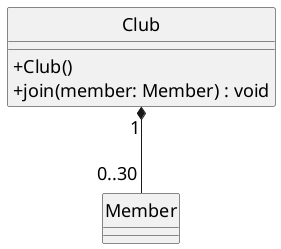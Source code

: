 @startuml
skinparam classAttributeIconSize 0
skinparam monochrome true
skinparam classFontSize 18
skinparam classFontName Menlo
skinparam classAttributeFontSize 18
skinparam classAttributeFontName Menlo
skinparam shadowing false
skinparam arrowFontSize 18
skinparam arrowFontName Menlo

hide circle

class Club {
+Club()
+join(member: Member) : void
}

Club "1" *-- "0..30" Member : " "
@enduml